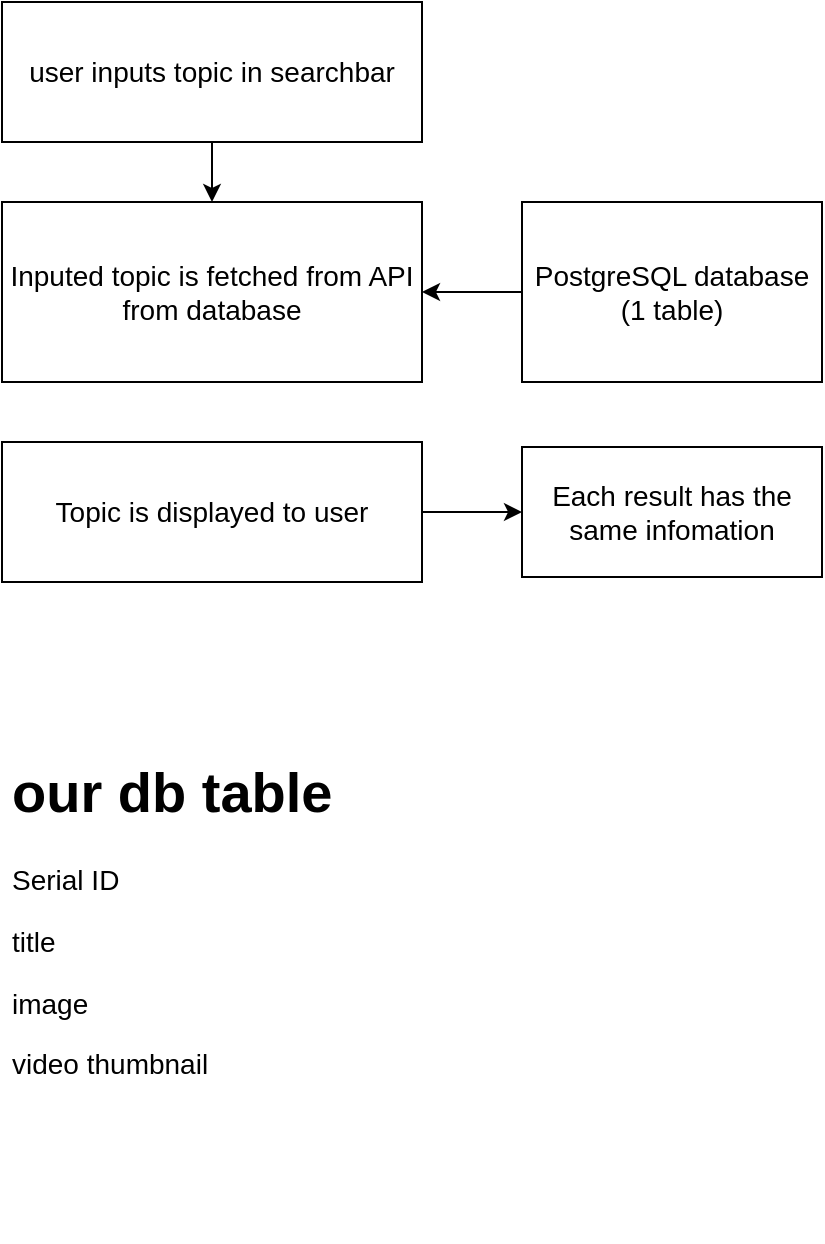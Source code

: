 <mxfile>
    <diagram id="Z4tLATWRonfAbU48F7Hh" name="Page-1">
        <mxGraphModel dx="1230" dy="575" grid="1" gridSize="10" guides="1" tooltips="1" connect="1" arrows="1" fold="1" page="1" pageScale="1" pageWidth="827" pageHeight="1169" math="0" shadow="0">
            <root>
                <mxCell id="0"/>
                <mxCell id="1" parent="0"/>
                <mxCell id="2" value="&lt;font style=&quot;font-size: 14px&quot;&gt;user inputs topic in searchbar&lt;/font&gt;" style="rounded=0;whiteSpace=wrap;html=1;" parent="1" vertex="1">
                    <mxGeometry x="280" y="70" width="210" height="70" as="geometry"/>
                </mxCell>
                <mxCell id="3" value="" style="endArrow=classic;html=1;exitX=0.5;exitY=1;exitDx=0;exitDy=0;entryX=0.5;entryY=0;entryDx=0;entryDy=0;" parent="1" edge="1" target="4" source="2">
                    <mxGeometry width="50" height="50" relative="1" as="geometry">
                        <mxPoint x="384.5" y="150" as="sourcePoint"/>
                        <mxPoint x="384.5" y="230" as="targetPoint"/>
                    </mxGeometry>
                </mxCell>
                <mxCell id="4" value="&lt;font style=&quot;font-size: 14px&quot;&gt;Inputed topic is fetched from API from database&lt;/font&gt;" style="rounded=0;whiteSpace=wrap;html=1;" parent="1" vertex="1">
                    <mxGeometry x="280" y="170" width="210" height="90" as="geometry"/>
                </mxCell>
                <mxCell id="5" value="" style="endArrow=classic;html=1;" parent="1" edge="1" target="6">
                    <mxGeometry width="50" height="50" relative="1" as="geometry">
                        <mxPoint x="384.5" y="300" as="sourcePoint"/>
                        <mxPoint x="384.5" y="380" as="targetPoint"/>
                    </mxGeometry>
                </mxCell>
                <mxCell id="8" value="" style="edgeStyle=none;html=1;" edge="1" parent="1" source="6" target="7">
                    <mxGeometry relative="1" as="geometry"/>
                </mxCell>
                <mxCell id="6" value="&lt;font style=&quot;font-size: 14px&quot;&gt;Topic is displayed to user&lt;/font&gt;" style="rounded=0;whiteSpace=wrap;html=1;" vertex="1" parent="1">
                    <mxGeometry x="280" y="290" width="210" height="70" as="geometry"/>
                </mxCell>
                <mxCell id="7" value="&lt;font style=&quot;font-size: 14px&quot;&gt;Each result has the same infomation&lt;/font&gt;" style="whiteSpace=wrap;html=1;rounded=0;" vertex="1" parent="1">
                    <mxGeometry x="540" y="292.5" width="150" height="65" as="geometry"/>
                </mxCell>
                <mxCell id="13" value="" style="edgeStyle=none;html=1;fontSize=14;" edge="1" parent="1" source="10" target="4">
                    <mxGeometry relative="1" as="geometry"/>
                </mxCell>
                <mxCell id="10" value="PostgreSQL database (1 table)" style="rounded=0;whiteSpace=wrap;html=1;fontSize=14;" vertex="1" parent="1">
                    <mxGeometry x="540" y="170" width="150" height="90" as="geometry"/>
                </mxCell>
                <mxCell id="14" value="&lt;h1&gt;our db table&lt;/h1&gt;&lt;p&gt;Serial ID&lt;/p&gt;&lt;p&gt;title&lt;/p&gt;&lt;p&gt;image&lt;/p&gt;&lt;p&gt;video thumbnail&lt;/p&gt;&lt;p&gt;&lt;br&gt;&lt;/p&gt;" style="text;html=1;strokeColor=none;fillColor=none;spacing=5;spacingTop=-20;whiteSpace=wrap;overflow=hidden;rounded=0;fontSize=14;" vertex="1" parent="1">
                    <mxGeometry x="280" y="440" width="300" height="250" as="geometry"/>
                </mxCell>
            </root>
        </mxGraphModel>
    </diagram>
</mxfile>